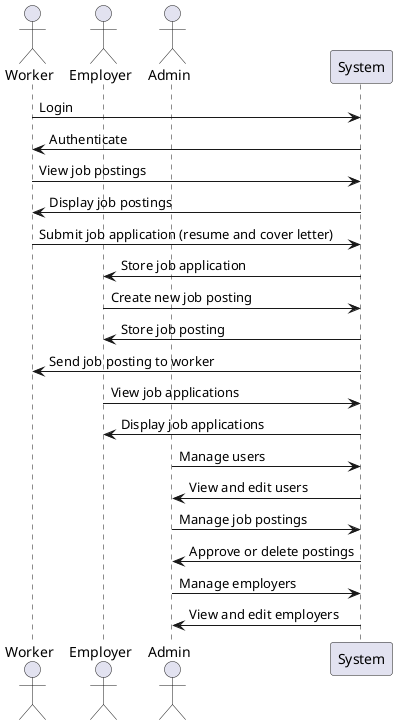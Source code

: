 @startuml sequence_diagram

actor "Worker" as Worker
actor "Employer" as Offer
actor "Admin" as Admin
participant "System" as System

Worker -> System : Login
System -> Worker : Authenticate
Worker -> System : View job postings
System -> Worker : Display job postings

Worker -> System : Submit job application (resume and cover letter)
System -> Offer : Store job application

Offer -> System : Create new job posting
System -> Offer : Store job posting
System -> Worker : Send job posting to worker

Offer -> System : View job applications
System -> Offer : Display job applications

Admin -> System : Manage users
System -> Admin : View and edit users

Admin -> System : Manage job postings
System -> Admin : Approve or delete postings

Admin -> System : Manage employers
System -> Admin : View and edit employers

@enduml
